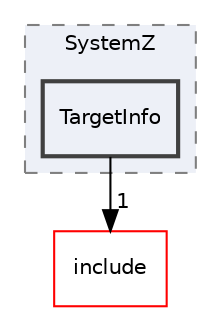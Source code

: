 digraph "lib/Target/SystemZ/TargetInfo"
{
 // LATEX_PDF_SIZE
  bgcolor="transparent";
  edge [fontname="Helvetica",fontsize="10",labelfontname="Helvetica",labelfontsize="10"];
  node [fontname="Helvetica",fontsize="10",shape="box"];
  compound=true
  subgraph clusterdir_243ce763aa699d4ab757f403b35b464a {
    graph [ bgcolor="#edf0f7", pencolor="grey50", style="filled,dashed,", label="SystemZ", fontname="Helvetica", fontsize="10", URL="dir_243ce763aa699d4ab757f403b35b464a.html"]
  dir_2c587dc2b9bacaa496453d174acf092f [label="TargetInfo", style="filled,bold,", fillcolor="#edf0f7", color="grey25", URL="dir_2c587dc2b9bacaa496453d174acf092f.html"];
  }
  dir_d44c64559bbebec7f509842c48db8b23 [label="include", style="", fillcolor="#edf0f7", color="red", URL="dir_d44c64559bbebec7f509842c48db8b23.html"];
  dir_2c587dc2b9bacaa496453d174acf092f->dir_d44c64559bbebec7f509842c48db8b23 [headlabel="1", labeldistance=1.5 headhref="dir_000208_000082.html"];
}

